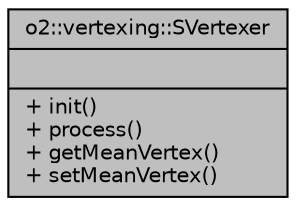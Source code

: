 digraph "o2::vertexing::SVertexer"
{
 // INTERACTIVE_SVG=YES
  bgcolor="transparent";
  edge [fontname="Helvetica",fontsize="10",labelfontname="Helvetica",labelfontsize="10"];
  node [fontname="Helvetica",fontsize="10",shape=record];
  Node1 [label="{o2::vertexing::SVertexer\n||+ init()\l+ process()\l+ getMeanVertex()\l+ setMeanVertex()\l}",height=0.2,width=0.4,color="black", fillcolor="grey75", style="filled", fontcolor="black"];
}
